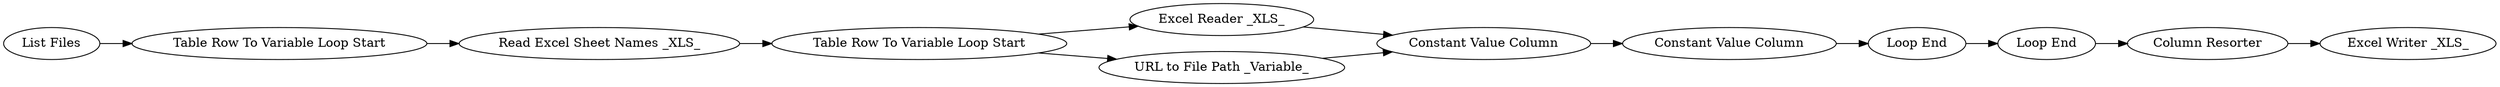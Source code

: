 digraph {
	7 -> 8
	8 -> 9
	16 -> 10
	15 -> 16
	17 -> 2
	11 -> 17
	8 -> 14
	14 -> 15
	9 -> 15
	5 -> 6
	6 -> 7
	10 -> 11
	5 [label="List Files"]
	16 [label="Constant Value Column"]
	7 [label="Read Excel Sheet Names _XLS_"]
	9 [label="Excel Reader _XLS_"]
	11 [label="Loop End"]
	6 [label="Table Row To Variable Loop Start"]
	8 [label="Table Row To Variable Loop Start"]
	15 [label="Constant Value Column"]
	14 [label="URL to File Path _Variable_"]
	17 [label="Column Resorter"]
	2 [label="Excel Writer _XLS_"]
	10 [label="Loop End"]
	rankdir=LR
}
